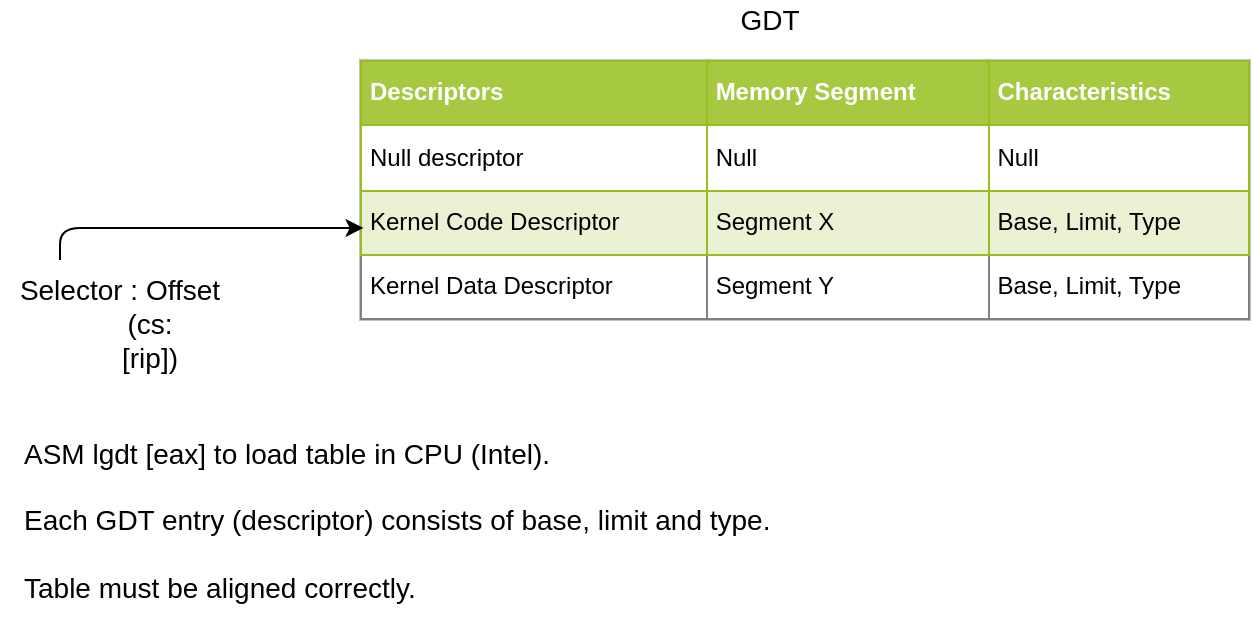 <mxfile version="12.3.8" type="device" pages="1"><diagram id="4acpnzXXRdRBcMQHshm3" name="Page-1"><mxGraphModel dx="1408" dy="742" grid="1" gridSize="10" guides="1" tooltips="1" connect="1" arrows="1" fold="1" page="1" pageScale="1" pageWidth="850" pageHeight="1100" math="0" shadow="0"><root><mxCell id="0"/><mxCell id="1" parent="0"/><mxCell id="geEDdAc5Uj5Od14N3aDf-1" value="Selector : Offset" style="text;html=1;strokeColor=none;fillColor=none;align=center;verticalAlign=middle;whiteSpace=wrap;rounded=0;fontSize=14;" parent="1" vertex="1"><mxGeometry x="60" y="240" width="120" height="30" as="geometry"/></mxCell><mxCell id="geEDdAc5Uj5Od14N3aDf-3" value="&lt;table style=&quot;width: 100% ; height: 100% ; border-collapse: collapse&quot; width=&quot;100%&quot; cellpadding=&quot;4&quot; border=&quot;1&quot;&gt;&lt;tbody&gt;&lt;tr style=&quot;background-color: #a7c942 ; color: #ffffff ; border: 1px solid #98bf21&quot;&gt;&lt;th align=&quot;left&quot;&gt;Descriptors&lt;/th&gt;&lt;th align=&quot;left&quot;&gt;Memory Segment&lt;br&gt;&lt;/th&gt;&lt;th align=&quot;left&quot;&gt;Characteristics&lt;br&gt;&lt;/th&gt;&lt;/tr&gt;&lt;tr style=&quot;border: 1px solid #98bf21&quot;&gt;&lt;td&gt;Null descriptor&lt;br&gt;&lt;/td&gt;&lt;td&gt;Null&lt;br&gt;&lt;/td&gt;&lt;td&gt;Null&lt;/td&gt;&lt;/tr&gt;&lt;tr style=&quot;background-color: #eaf2d3 ; border: 1px solid #98bf21&quot;&gt;&lt;td&gt;Kernel Code Descriptor&lt;br&gt;&lt;/td&gt;&lt;td&gt;Segment X&lt;br&gt;&lt;/td&gt;&lt;td&gt;Base, Limit, Type&lt;br&gt;&lt;/td&gt;&lt;/tr&gt;&lt;tr&gt;&lt;td&gt;Kernel Data Descriptor&lt;br&gt;&lt;/td&gt;&lt;td&gt;Segment Y&lt;br&gt;&lt;/td&gt;&lt;td&gt;Base, Limit, Type&lt;br&gt;&lt;/td&gt;&lt;/tr&gt;&lt;/tbody&gt;&lt;/table&gt;" style="text;html=1;strokeColor=#c0c0c0;fillColor=#ffffff;overflow=fill;rounded=0;" parent="1" vertex="1"><mxGeometry x="240" y="140" width="445" height="130" as="geometry"/></mxCell><mxCell id="geEDdAc5Uj5Od14N3aDf-4" value="" style="endArrow=classic;html=1;fontSize=14;exitX=0.25;exitY=0;exitDx=0;exitDy=0;entryX=0.004;entryY=0.646;entryDx=0;entryDy=0;entryPerimeter=0;" parent="1" source="geEDdAc5Uj5Od14N3aDf-1" target="geEDdAc5Uj5Od14N3aDf-3" edge="1"><mxGeometry width="50" height="50" relative="1" as="geometry"><mxPoint x="60" y="310" as="sourcePoint"/><mxPoint x="241" y="192" as="targetPoint"/><Array as="points"><mxPoint x="90" y="224"/><mxPoint x="170" y="224"/></Array></mxGeometry></mxCell><mxCell id="geEDdAc5Uj5Od14N3aDf-5" value="GDT" style="text;html=1;strokeColor=none;fillColor=none;align=center;verticalAlign=middle;whiteSpace=wrap;rounded=0;fontSize=14;" parent="1" vertex="1"><mxGeometry x="425" y="110" width="40" height="20" as="geometry"/></mxCell><mxCell id="geEDdAc5Uj5Od14N3aDf-6" value="&lt;div align=&quot;left&quot;&gt;ASM lgdt [eax] to load table in CPU (Intel).&lt;/div&gt;&lt;div align=&quot;left&quot;&gt;&lt;br&gt;&lt;/div&gt;&lt;div align=&quot;left&quot;&gt;Each GDT entry (descriptor) consists of base, limit and type.&lt;/div&gt;&lt;div align=&quot;left&quot;&gt;&lt;br&gt;&lt;/div&gt;&lt;div align=&quot;left&quot;&gt;Table must be aligned correctly.&lt;br&gt;&lt;/div&gt;" style="text;html=1;strokeColor=none;fillColor=none;align=left;verticalAlign=middle;whiteSpace=wrap;rounded=0;fontSize=14;" parent="1" vertex="1"><mxGeometry x="70" y="320" width="610" height="100" as="geometry"/></mxCell><mxCell id="geEDdAc5Uj5Od14N3aDf-8" value="(cs:[rip])" style="text;html=1;strokeColor=none;fillColor=none;align=center;verticalAlign=middle;whiteSpace=wrap;rounded=0;fontSize=14;" parent="1" vertex="1"><mxGeometry x="110" y="270" width="50" height="20" as="geometry"/></mxCell></root></mxGraphModel></diagram></mxfile>